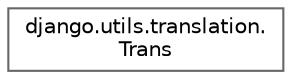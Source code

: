 digraph "Graphical Class Hierarchy"
{
 // LATEX_PDF_SIZE
  bgcolor="transparent";
  edge [fontname=Helvetica,fontsize=10,labelfontname=Helvetica,labelfontsize=10];
  node [fontname=Helvetica,fontsize=10,shape=box,height=0.2,width=0.4];
  rankdir="LR";
  Node0 [id="Node000000",label="django.utils.translation.\lTrans",height=0.2,width=0.4,color="grey40", fillcolor="white", style="filled",URL="$classdjango_1_1utils_1_1translation_1_1_trans.html",tooltip=" "];
}
